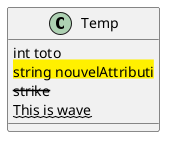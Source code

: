 {
  "sha1": "38snnvv61t8rloqllrwaweukyv6cvp8",
  "insertion": {
    "when": "2024-05-30T20:48:20.214Z",
    "user": "plantuml@gmail.com"
  }
}
@startuml
class Temp {
    int toto
   <back:#FFF000>string nouvelAttributi</back>
   <s>strike</s>
   <w>This is wave</w>
}
@enduml
